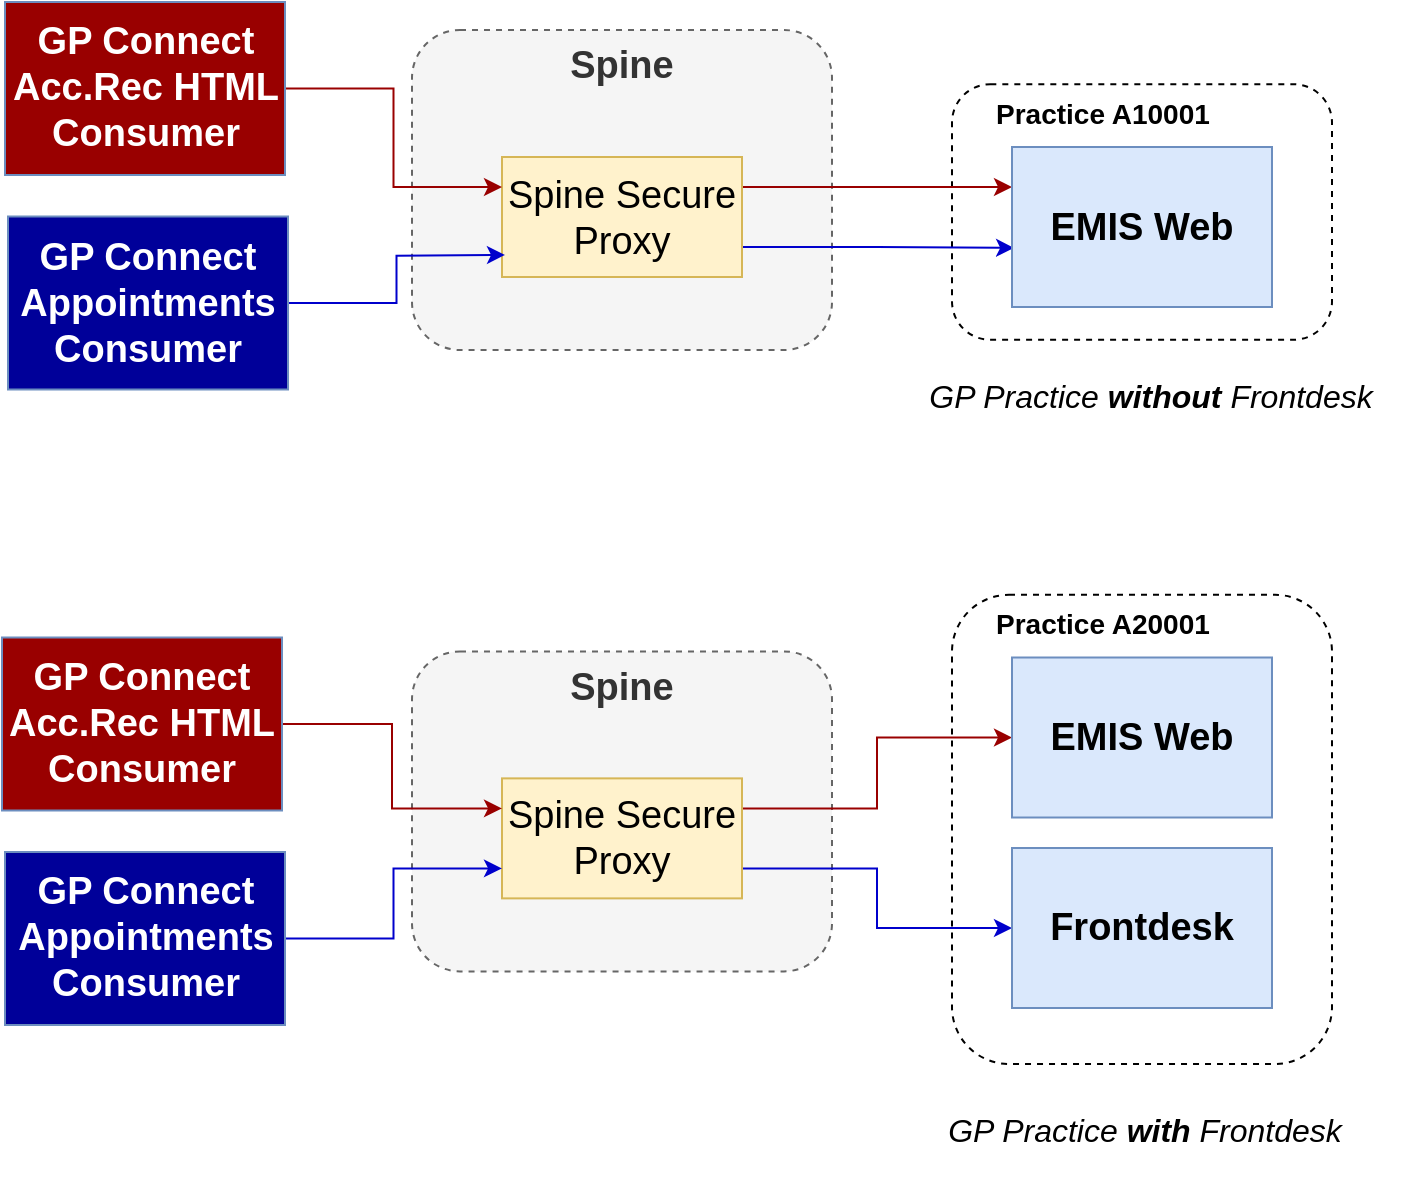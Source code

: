 <mxfile version="12.5.3" type="device"><diagram id="wpSUfC9kKRx5EohE9ntE" name="Page-1"><mxGraphModel dx="-63" dy="176" grid="1" gridSize="10" guides="1" tooltips="1" connect="1" arrows="1" fold="1" page="1" pageScale="1" pageWidth="1169" pageHeight="827" math="0" shadow="0"><root><mxCell id="0"/><mxCell id="1" parent="0"/><mxCell id="MbrtQiLer7YFa18TdFtz-1" value="&lt;b&gt;&amp;nbsp; &amp;nbsp; &amp;nbsp; &lt;font style=&quot;font-size: 14px&quot;&gt;Practice A10001&lt;/font&gt;&lt;/b&gt;" style="rounded=1;whiteSpace=wrap;html=1;dashed=1;verticalAlign=top;align=left;" vertex="1" parent="1"><mxGeometry x="1845" y="981.13" width="190" height="127.75" as="geometry"/></mxCell><mxCell id="MbrtQiLer7YFa18TdFtz-2" value="&lt;font style=&quot;font-size: 19px&quot;&gt;&lt;b&gt;Spine&lt;/b&gt;&lt;/font&gt;" style="rounded=1;whiteSpace=wrap;html=1;verticalAlign=top;dashed=1;fillColor=#f5f5f5;strokeColor=#666666;fontColor=#333333;" vertex="1" parent="1"><mxGeometry x="1575" y="954" width="210" height="160" as="geometry"/></mxCell><mxCell id="MbrtQiLer7YFa18TdFtz-3" style="edgeStyle=orthogonalEdgeStyle;rounded=0;orthogonalLoop=1;jettySize=auto;html=1;exitX=1;exitY=0.25;exitDx=0;exitDy=0;entryX=0;entryY=0.25;entryDx=0;entryDy=0;strokeColor=#990000;fontSize=16;fontColor=#000000;" edge="1" parent="1" source="MbrtQiLer7YFa18TdFtz-5" target="MbrtQiLer7YFa18TdFtz-6"><mxGeometry relative="1" as="geometry"/></mxCell><mxCell id="MbrtQiLer7YFa18TdFtz-4" style="edgeStyle=orthogonalEdgeStyle;rounded=0;orthogonalLoop=1;jettySize=auto;html=1;exitX=1;exitY=0.75;exitDx=0;exitDy=0;entryX=0.008;entryY=0.631;entryDx=0;entryDy=0;strokeColor=#0000CC;fontSize=16;fontColor=#000000;entryPerimeter=0;" edge="1" parent="1" source="MbrtQiLer7YFa18TdFtz-5" target="MbrtQiLer7YFa18TdFtz-6"><mxGeometry relative="1" as="geometry"/></mxCell><mxCell id="MbrtQiLer7YFa18TdFtz-5" value="&lt;font style=&quot;font-size: 19px&quot;&gt;Spine Secure Proxy&lt;/font&gt;" style="rounded=0;whiteSpace=wrap;html=1;fillColor=#fff2cc;strokeColor=#d6b656;" vertex="1" parent="1"><mxGeometry x="1620" y="1017.5" width="120" height="60" as="geometry"/></mxCell><mxCell id="MbrtQiLer7YFa18TdFtz-6" value="&lt;span style=&quot;font-size: 19px&quot;&gt;EMIS Web&lt;/span&gt;" style="rounded=0;whiteSpace=wrap;html=1;fillColor=#dae8fc;strokeColor=#6c8ebf;fontStyle=1" vertex="1" parent="1"><mxGeometry x="1875" y="1012.5" width="130" height="80" as="geometry"/></mxCell><mxCell id="MbrtQiLer7YFa18TdFtz-7" value="GP Practice &lt;b&gt;without&lt;/b&gt; Frontdesk" style="text;html=1;strokeColor=none;fillColor=none;align=center;verticalAlign=middle;whiteSpace=wrap;rounded=0;fontStyle=2;fontSize=16;" vertex="1" parent="1"><mxGeometry x="1815" y="1114" width="258.5" height="45.5" as="geometry"/></mxCell><mxCell id="MbrtQiLer7YFa18TdFtz-8" value="&lt;b&gt;&amp;nbsp; &amp;nbsp; &amp;nbsp; &lt;font style=&quot;font-size: 14px&quot;&gt;Practice A20001&lt;/font&gt;&lt;/b&gt;" style="rounded=1;whiteSpace=wrap;html=1;dashed=1;verticalAlign=top;align=left;" vertex="1" parent="1"><mxGeometry x="1845" y="1236.38" width="190" height="234.62" as="geometry"/></mxCell><mxCell id="MbrtQiLer7YFa18TdFtz-9" value="&lt;font style=&quot;font-size: 19px&quot;&gt;&lt;b&gt;Spine&lt;/b&gt;&lt;/font&gt;" style="rounded=1;whiteSpace=wrap;html=1;verticalAlign=top;dashed=1;fillColor=#f5f5f5;strokeColor=#666666;fontColor=#333333;" vertex="1" parent="1"><mxGeometry x="1575" y="1264.69" width="210" height="160" as="geometry"/></mxCell><mxCell id="MbrtQiLer7YFa18TdFtz-10" style="edgeStyle=orthogonalEdgeStyle;rounded=0;orthogonalLoop=1;jettySize=auto;html=1;exitX=1;exitY=0.75;exitDx=0;exitDy=0;entryX=0;entryY=0.5;entryDx=0;entryDy=0;fontSize=16;fontColor=#000000;strokeColor=#0000CC;" edge="1" parent="1" source="MbrtQiLer7YFa18TdFtz-12" target="MbrtQiLer7YFa18TdFtz-17"><mxGeometry relative="1" as="geometry"/></mxCell><mxCell id="MbrtQiLer7YFa18TdFtz-11" style="edgeStyle=orthogonalEdgeStyle;rounded=0;orthogonalLoop=1;jettySize=auto;html=1;exitX=1;exitY=0.25;exitDx=0;exitDy=0;entryX=0;entryY=0.5;entryDx=0;entryDy=0;fontSize=16;fontColor=#000000;strokeColor=#990000;" edge="1" parent="1" source="MbrtQiLer7YFa18TdFtz-12" target="MbrtQiLer7YFa18TdFtz-13"><mxGeometry relative="1" as="geometry"/></mxCell><mxCell id="MbrtQiLer7YFa18TdFtz-12" value="&lt;font style=&quot;font-size: 19px&quot;&gt;Spine Secure Proxy&lt;/font&gt;" style="rounded=0;whiteSpace=wrap;html=1;fillColor=#fff2cc;strokeColor=#d6b656;" vertex="1" parent="1"><mxGeometry x="1620" y="1328.19" width="120" height="60" as="geometry"/></mxCell><mxCell id="MbrtQiLer7YFa18TdFtz-13" value="&lt;span style=&quot;font-size: 19px&quot;&gt;EMIS Web&lt;/span&gt;" style="rounded=0;whiteSpace=wrap;html=1;fillColor=#dae8fc;strokeColor=#6c8ebf;fontStyle=1" vertex="1" parent="1"><mxGeometry x="1875" y="1267.75" width="130" height="80" as="geometry"/></mxCell><mxCell id="MbrtQiLer7YFa18TdFtz-14" style="edgeStyle=orthogonalEdgeStyle;rounded=0;orthogonalLoop=1;jettySize=auto;html=1;exitX=1;exitY=0.5;exitDx=0;exitDy=0;entryX=0;entryY=0.75;entryDx=0;entryDy=0;fontSize=16;fontColor=#000000;strokeColor=#0000CC;" edge="1" parent="1" source="MbrtQiLer7YFa18TdFtz-15" target="MbrtQiLer7YFa18TdFtz-12"><mxGeometry relative="1" as="geometry"/></mxCell><mxCell id="MbrtQiLer7YFa18TdFtz-15" value="&lt;font style=&quot;font-size: 19px&quot;&gt;GP Connect&lt;br&gt;Appointments Consumer&lt;/font&gt;" style="rounded=0;whiteSpace=wrap;html=1;fillColor=#000099;strokeColor=#6c8ebf;fontColor=#FFFFFF;fontStyle=1" vertex="1" parent="1"><mxGeometry x="1371.5" y="1365" width="140" height="86.5" as="geometry"/></mxCell><mxCell id="MbrtQiLer7YFa18TdFtz-16" value="GP Practice &lt;b&gt;with&lt;/b&gt;&amp;nbsp;Frontdesk" style="text;html=1;strokeColor=none;fillColor=none;align=center;verticalAlign=middle;whiteSpace=wrap;rounded=0;fontStyle=2;fontSize=16;" vertex="1" parent="1"><mxGeometry x="1812.25" y="1481" width="258.5" height="45.5" as="geometry"/></mxCell><mxCell id="MbrtQiLer7YFa18TdFtz-17" value="&lt;span style=&quot;font-size: 19px&quot;&gt;Frontdesk&lt;/span&gt;" style="rounded=0;whiteSpace=wrap;html=1;fillColor=#dae8fc;strokeColor=#6c8ebf;fontStyle=1" vertex="1" parent="1"><mxGeometry x="1875" y="1363" width="130" height="80" as="geometry"/></mxCell><mxCell id="MbrtQiLer7YFa18TdFtz-18" style="edgeStyle=orthogonalEdgeStyle;rounded=0;orthogonalLoop=1;jettySize=auto;html=1;exitX=1;exitY=0.5;exitDx=0;exitDy=0;entryX=0;entryY=0.25;entryDx=0;entryDy=0;fontSize=16;fontColor=#000000;strokeColor=#990000;" edge="1" parent="1" source="MbrtQiLer7YFa18TdFtz-19" target="MbrtQiLer7YFa18TdFtz-12"><mxGeometry relative="1" as="geometry"/></mxCell><mxCell id="MbrtQiLer7YFa18TdFtz-19" value="&lt;font style=&quot;font-size: 19px&quot;&gt;GP Connect&lt;br&gt;Acc.Rec HTML Consumer&lt;/font&gt;" style="rounded=0;whiteSpace=wrap;html=1;fillColor=#990000;strokeColor=#6c8ebf;fontColor=#FFFFFF;fontStyle=1" vertex="1" parent="1"><mxGeometry x="1370" y="1257.75" width="140" height="86.5" as="geometry"/></mxCell><mxCell id="MbrtQiLer7YFa18TdFtz-20" style="edgeStyle=orthogonalEdgeStyle;rounded=0;orthogonalLoop=1;jettySize=auto;html=1;exitX=1;exitY=0.5;exitDx=0;exitDy=0;entryX=0;entryY=0.75;entryDx=0;entryDy=0;fontSize=16;fontColor=#000000;strokeColor=#0000CC;" edge="1" parent="1" source="MbrtQiLer7YFa18TdFtz-21"><mxGeometry relative="1" as="geometry"><mxPoint x="1621.5" y="1066.44" as="targetPoint"/></mxGeometry></mxCell><mxCell id="MbrtQiLer7YFa18TdFtz-21" value="&lt;font style=&quot;font-size: 19px&quot;&gt;GP Connect&lt;br&gt;Appointments Consumer&lt;/font&gt;" style="rounded=0;whiteSpace=wrap;html=1;fillColor=#000099;strokeColor=#6c8ebf;fontColor=#FFFFFF;fontStyle=1" vertex="1" parent="1"><mxGeometry x="1373" y="1047.25" width="140" height="86.5" as="geometry"/></mxCell><mxCell id="MbrtQiLer7YFa18TdFtz-22" style="edgeStyle=orthogonalEdgeStyle;rounded=0;orthogonalLoop=1;jettySize=auto;html=1;exitX=1;exitY=0.5;exitDx=0;exitDy=0;entryX=0;entryY=0.25;entryDx=0;entryDy=0;fontSize=16;fontColor=#000000;strokeColor=#990000;" edge="1" parent="1" source="MbrtQiLer7YFa18TdFtz-23" target="MbrtQiLer7YFa18TdFtz-5"><mxGeometry relative="1" as="geometry"><mxPoint x="1621.5" y="1036.44" as="targetPoint"/></mxGeometry></mxCell><mxCell id="MbrtQiLer7YFa18TdFtz-23" value="&lt;font style=&quot;font-size: 19px&quot;&gt;GP Connect&lt;br&gt;Acc.Rec HTML Consumer&lt;/font&gt;" style="rounded=0;whiteSpace=wrap;html=1;fillColor=#990000;strokeColor=#6c8ebf;fontColor=#FFFFFF;fontStyle=1" vertex="1" parent="1"><mxGeometry x="1371.5" y="940" width="140" height="86.5" as="geometry"/></mxCell></root></mxGraphModel></diagram></mxfile>